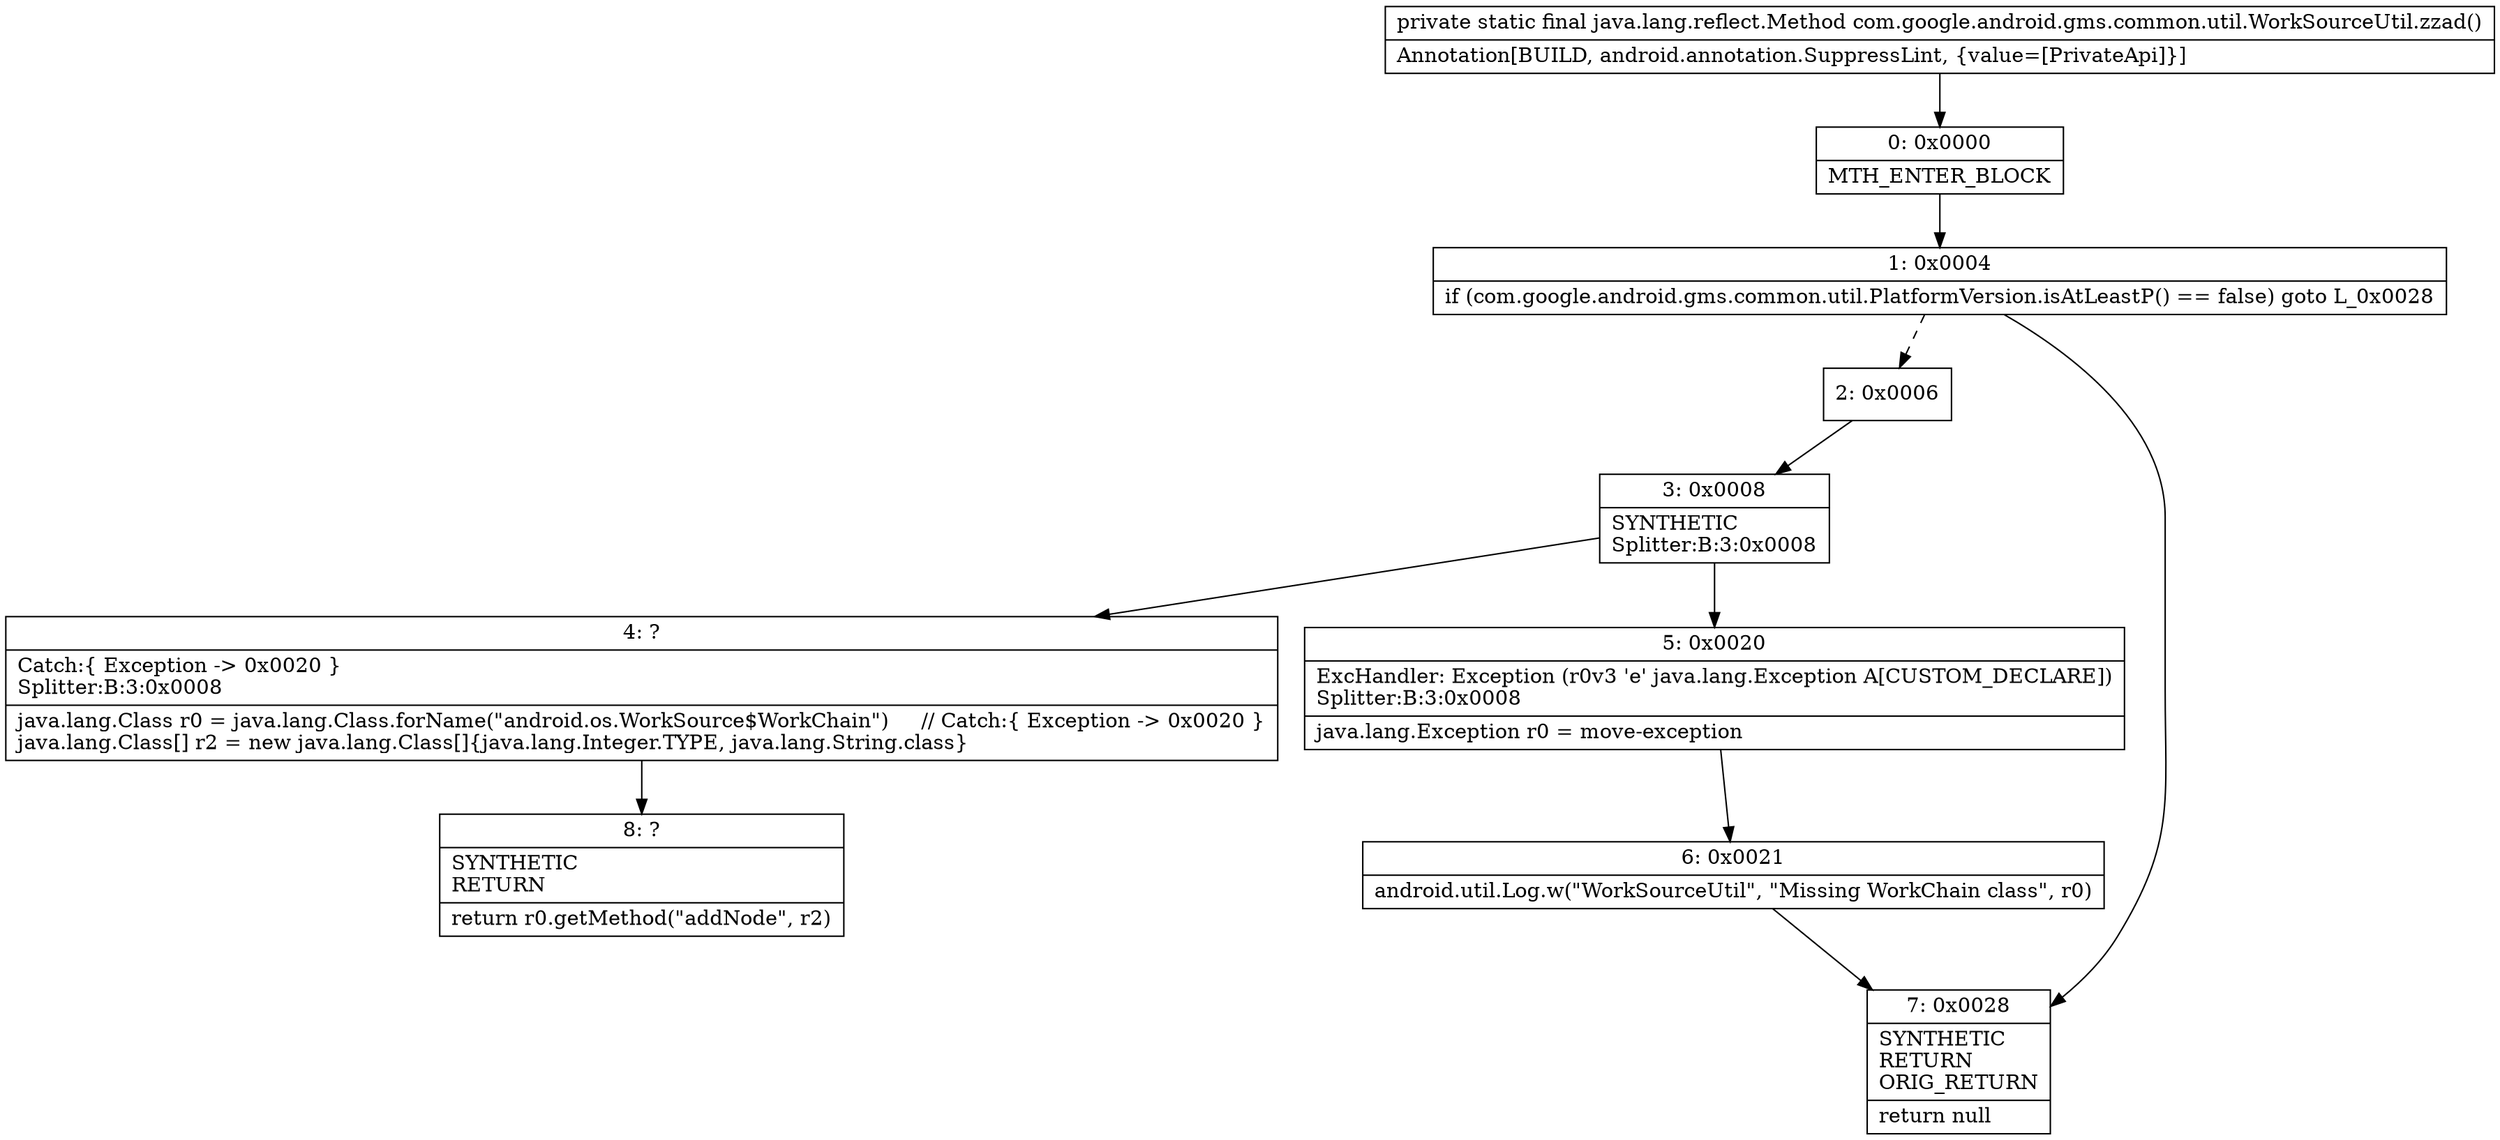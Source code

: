 digraph "CFG forcom.google.android.gms.common.util.WorkSourceUtil.zzad()Ljava\/lang\/reflect\/Method;" {
Node_0 [shape=record,label="{0\:\ 0x0000|MTH_ENTER_BLOCK\l}"];
Node_1 [shape=record,label="{1\:\ 0x0004|if (com.google.android.gms.common.util.PlatformVersion.isAtLeastP() == false) goto L_0x0028\l}"];
Node_2 [shape=record,label="{2\:\ 0x0006}"];
Node_3 [shape=record,label="{3\:\ 0x0008|SYNTHETIC\lSplitter:B:3:0x0008\l}"];
Node_4 [shape=record,label="{4\:\ ?|Catch:\{ Exception \-\> 0x0020 \}\lSplitter:B:3:0x0008\l|java.lang.Class r0 = java.lang.Class.forName(\"android.os.WorkSource$WorkChain\")     \/\/ Catch:\{ Exception \-\> 0x0020 \}\ljava.lang.Class[] r2 = new java.lang.Class[]\{java.lang.Integer.TYPE, java.lang.String.class\}\l}"];
Node_5 [shape=record,label="{5\:\ 0x0020|ExcHandler: Exception (r0v3 'e' java.lang.Exception A[CUSTOM_DECLARE])\lSplitter:B:3:0x0008\l|java.lang.Exception r0 = move\-exception\l}"];
Node_6 [shape=record,label="{6\:\ 0x0021|android.util.Log.w(\"WorkSourceUtil\", \"Missing WorkChain class\", r0)\l}"];
Node_7 [shape=record,label="{7\:\ 0x0028|SYNTHETIC\lRETURN\lORIG_RETURN\l|return null\l}"];
Node_8 [shape=record,label="{8\:\ ?|SYNTHETIC\lRETURN\l|return r0.getMethod(\"addNode\", r2)\l}"];
MethodNode[shape=record,label="{private static final java.lang.reflect.Method com.google.android.gms.common.util.WorkSourceUtil.zzad()  | Annotation[BUILD, android.annotation.SuppressLint, \{value=[PrivateApi]\}]\l}"];
MethodNode -> Node_0;
Node_0 -> Node_1;
Node_1 -> Node_2[style=dashed];
Node_1 -> Node_7;
Node_2 -> Node_3;
Node_3 -> Node_4;
Node_3 -> Node_5;
Node_4 -> Node_8;
Node_5 -> Node_6;
Node_6 -> Node_7;
}

